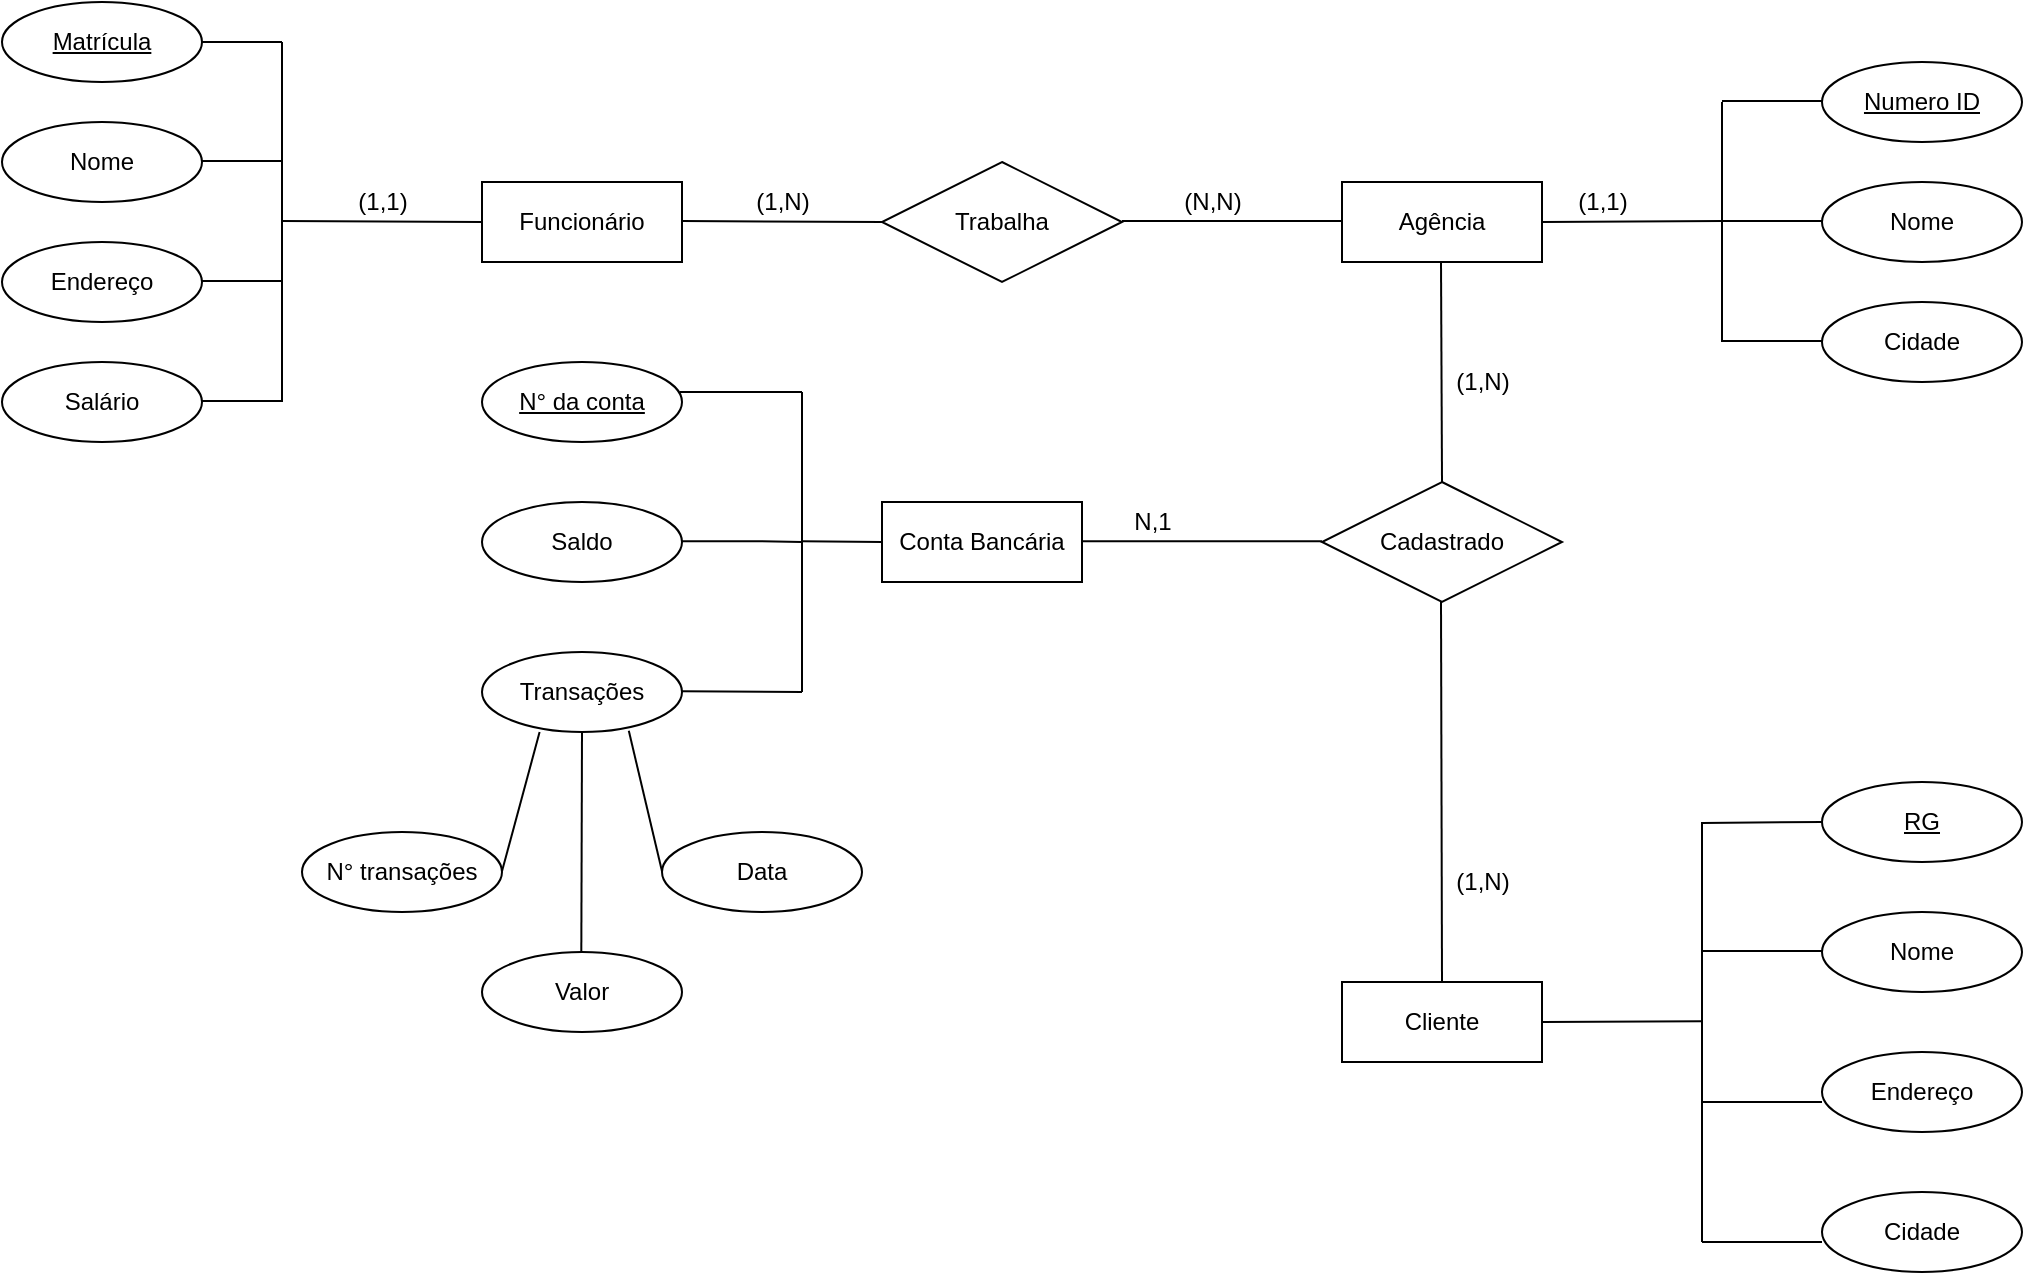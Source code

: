 <mxfile version="14.7.7" type="github">
  <diagram id="R2lEEEUBdFMjLlhIrx00" name="Page-1">
    <mxGraphModel dx="1248" dy="677" grid="1" gridSize="10" guides="1" tooltips="1" connect="1" arrows="1" fold="1" page="1" pageScale="1" pageWidth="1169" pageHeight="1654" math="0" shadow="0" extFonts="Permanent Marker^https://fonts.googleapis.com/css?family=Permanent+Marker">
      <root>
        <mxCell id="0" />
        <mxCell id="1" parent="0" />
        <mxCell id="jpdoez3AHedd-ekDQoxY-1" value="Agência" style="whiteSpace=wrap;html=1;align=center;" vertex="1" parent="1">
          <mxGeometry x="750" y="130" width="100" height="40" as="geometry" />
        </mxCell>
        <mxCell id="jpdoez3AHedd-ekDQoxY-5" value="Funcionário" style="whiteSpace=wrap;html=1;align=center;" vertex="1" parent="1">
          <mxGeometry x="320" y="130" width="100" height="40" as="geometry" />
        </mxCell>
        <mxCell id="jpdoez3AHedd-ekDQoxY-10" value="" style="endArrow=none;html=1;rounded=0;" edge="1" parent="1">
          <mxGeometry relative="1" as="geometry">
            <mxPoint x="220" y="60" as="sourcePoint" />
            <mxPoint x="220" y="240" as="targetPoint" />
          </mxGeometry>
        </mxCell>
        <mxCell id="jpdoez3AHedd-ekDQoxY-11" value="" style="endArrow=none;html=1;rounded=0;" edge="1" parent="1">
          <mxGeometry relative="1" as="geometry">
            <mxPoint x="170" y="119.5" as="sourcePoint" />
            <mxPoint x="220" y="119.5" as="targetPoint" />
          </mxGeometry>
        </mxCell>
        <mxCell id="jpdoez3AHedd-ekDQoxY-12" value="" style="endArrow=none;html=1;rounded=0;" edge="1" parent="1">
          <mxGeometry relative="1" as="geometry">
            <mxPoint x="170" y="239.5" as="sourcePoint" />
            <mxPoint x="220" y="239.5" as="targetPoint" />
          </mxGeometry>
        </mxCell>
        <mxCell id="jpdoez3AHedd-ekDQoxY-13" value="" style="endArrow=none;html=1;rounded=0;" edge="1" parent="1">
          <mxGeometry relative="1" as="geometry">
            <mxPoint x="170" y="179.5" as="sourcePoint" />
            <mxPoint x="220" y="179.5" as="targetPoint" />
          </mxGeometry>
        </mxCell>
        <mxCell id="jpdoez3AHedd-ekDQoxY-14" value="" style="endArrow=none;html=1;rounded=0;" edge="1" parent="1">
          <mxGeometry relative="1" as="geometry">
            <mxPoint x="170" y="60" as="sourcePoint" />
            <mxPoint x="220" y="60" as="targetPoint" />
          </mxGeometry>
        </mxCell>
        <mxCell id="jpdoez3AHedd-ekDQoxY-6" value="Nome" style="ellipse;whiteSpace=wrap;html=1;align=center;" vertex="1" parent="1">
          <mxGeometry x="80" y="100" width="100" height="40" as="geometry" />
        </mxCell>
        <mxCell id="jpdoez3AHedd-ekDQoxY-7" value="Matrícula" style="ellipse;whiteSpace=wrap;html=1;align=center;fontStyle=4;" vertex="1" parent="1">
          <mxGeometry x="80" y="40" width="100" height="40" as="geometry" />
        </mxCell>
        <mxCell id="jpdoez3AHedd-ekDQoxY-8" value="Endereço" style="ellipse;whiteSpace=wrap;html=1;align=center;" vertex="1" parent="1">
          <mxGeometry x="80" y="160" width="100" height="40" as="geometry" />
        </mxCell>
        <mxCell id="jpdoez3AHedd-ekDQoxY-9" value="Salário" style="ellipse;whiteSpace=wrap;html=1;align=center;" vertex="1" parent="1">
          <mxGeometry x="80" y="220" width="100" height="40" as="geometry" />
        </mxCell>
        <mxCell id="jpdoez3AHedd-ekDQoxY-15" value="" style="endArrow=none;html=1;rounded=0;" edge="1" parent="1">
          <mxGeometry relative="1" as="geometry">
            <mxPoint x="220" y="149.5" as="sourcePoint" />
            <mxPoint x="320" y="150" as="targetPoint" />
          </mxGeometry>
        </mxCell>
        <mxCell id="jpdoez3AHedd-ekDQoxY-16" value="" style="endArrow=none;html=1;rounded=0;" edge="1" parent="1">
          <mxGeometry relative="1" as="geometry">
            <mxPoint x="940" y="90" as="sourcePoint" />
            <mxPoint x="940" y="210" as="targetPoint" />
          </mxGeometry>
        </mxCell>
        <mxCell id="jpdoez3AHedd-ekDQoxY-18" value="" style="endArrow=none;html=1;rounded=0;" edge="1" parent="1">
          <mxGeometry relative="1" as="geometry">
            <mxPoint x="990" y="89.5" as="sourcePoint" />
            <mxPoint x="940" y="89.5" as="targetPoint" />
          </mxGeometry>
        </mxCell>
        <mxCell id="jpdoez3AHedd-ekDQoxY-19" value="" style="endArrow=none;html=1;rounded=0;" edge="1" parent="1">
          <mxGeometry relative="1" as="geometry">
            <mxPoint x="990" y="149.5" as="sourcePoint" />
            <mxPoint x="940" y="149.5" as="targetPoint" />
          </mxGeometry>
        </mxCell>
        <mxCell id="jpdoez3AHedd-ekDQoxY-20" value="" style="endArrow=none;html=1;rounded=0;" edge="1" parent="1">
          <mxGeometry relative="1" as="geometry">
            <mxPoint x="990" y="209.5" as="sourcePoint" />
            <mxPoint x="940" y="209.5" as="targetPoint" />
          </mxGeometry>
        </mxCell>
        <mxCell id="jpdoez3AHedd-ekDQoxY-2" value="Numero ID" style="ellipse;whiteSpace=wrap;html=1;align=center;fontStyle=4;direction=west;" vertex="1" parent="1">
          <mxGeometry x="990" y="70" width="100" height="40" as="geometry" />
        </mxCell>
        <mxCell id="jpdoez3AHedd-ekDQoxY-3" value="Nome" style="ellipse;whiteSpace=wrap;html=1;align=center;direction=west;" vertex="1" parent="1">
          <mxGeometry x="990" y="130" width="100" height="40" as="geometry" />
        </mxCell>
        <mxCell id="jpdoez3AHedd-ekDQoxY-4" value="Cidade" style="ellipse;whiteSpace=wrap;html=1;align=center;direction=west;" vertex="1" parent="1">
          <mxGeometry x="990" y="190" width="100" height="40" as="geometry" />
        </mxCell>
        <mxCell id="jpdoez3AHedd-ekDQoxY-22" value="Cliente" style="whiteSpace=wrap;html=1;align=center;" vertex="1" parent="1">
          <mxGeometry x="750" y="530" width="100" height="40" as="geometry" />
        </mxCell>
        <mxCell id="jpdoez3AHedd-ekDQoxY-23" value="RG" style="ellipse;whiteSpace=wrap;html=1;align=center;fontStyle=4;" vertex="1" parent="1">
          <mxGeometry x="990" y="430" width="100" height="40" as="geometry" />
        </mxCell>
        <mxCell id="jpdoez3AHedd-ekDQoxY-25" value="Nome" style="ellipse;whiteSpace=wrap;html=1;align=center;" vertex="1" parent="1">
          <mxGeometry x="990" y="495" width="100" height="40" as="geometry" />
        </mxCell>
        <mxCell id="jpdoez3AHedd-ekDQoxY-26" value="Endereço" style="ellipse;whiteSpace=wrap;html=1;align=center;" vertex="1" parent="1">
          <mxGeometry x="990" y="565" width="100" height="40" as="geometry" />
        </mxCell>
        <mxCell id="jpdoez3AHedd-ekDQoxY-27" value="Cidade" style="ellipse;whiteSpace=wrap;html=1;align=center;" vertex="1" parent="1">
          <mxGeometry x="990" y="635" width="100" height="40" as="geometry" />
        </mxCell>
        <mxCell id="jpdoez3AHedd-ekDQoxY-29" value="" style="endArrow=none;html=1;rounded=0;entryX=1;entryY=0.5;entryDx=0;entryDy=0;" edge="1" parent="1" target="jpdoez3AHedd-ekDQoxY-1">
          <mxGeometry relative="1" as="geometry">
            <mxPoint x="940" y="149.5" as="sourcePoint" />
            <mxPoint x="890" y="149.5" as="targetPoint" />
          </mxGeometry>
        </mxCell>
        <mxCell id="jpdoez3AHedd-ekDQoxY-30" value="Trabalha" style="shape=rhombus;perimeter=rhombusPerimeter;whiteSpace=wrap;html=1;align=center;" vertex="1" parent="1">
          <mxGeometry x="520" y="120" width="120" height="60" as="geometry" />
        </mxCell>
        <mxCell id="jpdoez3AHedd-ekDQoxY-32" value="" style="endArrow=none;html=1;rounded=0;" edge="1" parent="1">
          <mxGeometry relative="1" as="geometry">
            <mxPoint x="420" y="149.5" as="sourcePoint" />
            <mxPoint x="520" y="150" as="targetPoint" />
          </mxGeometry>
        </mxCell>
        <mxCell id="jpdoez3AHedd-ekDQoxY-33" value="" style="endArrow=none;html=1;rounded=0;" edge="1" parent="1">
          <mxGeometry relative="1" as="geometry">
            <mxPoint x="640" y="149.5" as="sourcePoint" />
            <mxPoint x="750" y="149.5" as="targetPoint" />
          </mxGeometry>
        </mxCell>
        <mxCell id="jpdoez3AHedd-ekDQoxY-34" value="(1,1)" style="text;html=1;align=center;verticalAlign=middle;resizable=0;points=[];autosize=1;strokeColor=none;" vertex="1" parent="1">
          <mxGeometry x="250" y="130" width="40" height="20" as="geometry" />
        </mxCell>
        <mxCell id="jpdoez3AHedd-ekDQoxY-35" value="(1,N)" style="text;html=1;align=center;verticalAlign=middle;resizable=0;points=[];autosize=1;strokeColor=none;" vertex="1" parent="1">
          <mxGeometry x="450" y="130" width="40" height="20" as="geometry" />
        </mxCell>
        <mxCell id="jpdoez3AHedd-ekDQoxY-36" value="(N,N)" style="text;html=1;align=center;verticalAlign=middle;resizable=0;points=[];autosize=1;strokeColor=none;" vertex="1" parent="1">
          <mxGeometry x="665" y="130" width="40" height="20" as="geometry" />
        </mxCell>
        <mxCell id="jpdoez3AHedd-ekDQoxY-37" value="(1,1)" style="text;html=1;align=center;verticalAlign=middle;resizable=0;points=[];autosize=1;strokeColor=none;" vertex="1" parent="1">
          <mxGeometry x="860" y="130" width="40" height="20" as="geometry" />
        </mxCell>
        <mxCell id="jpdoez3AHedd-ekDQoxY-38" value="Cadastrado" style="shape=rhombus;perimeter=rhombusPerimeter;whiteSpace=wrap;html=1;align=center;" vertex="1" parent="1">
          <mxGeometry x="740" y="280" width="120" height="60" as="geometry" />
        </mxCell>
        <mxCell id="jpdoez3AHedd-ekDQoxY-39" value="" style="endArrow=none;html=1;rounded=0;entryX=0.5;entryY=0;entryDx=0;entryDy=0;" edge="1" parent="1" target="jpdoez3AHedd-ekDQoxY-38">
          <mxGeometry relative="1" as="geometry">
            <mxPoint x="799.5" y="170" as="sourcePoint" />
            <mxPoint x="799.5" y="310" as="targetPoint" />
          </mxGeometry>
        </mxCell>
        <mxCell id="jpdoez3AHedd-ekDQoxY-40" value="" style="endArrow=none;html=1;rounded=0;entryX=0.5;entryY=0;entryDx=0;entryDy=0;" edge="1" parent="1" target="jpdoez3AHedd-ekDQoxY-22">
          <mxGeometry relative="1" as="geometry">
            <mxPoint x="799.5" y="340" as="sourcePoint" />
            <mxPoint x="799.5" y="480" as="targetPoint" />
          </mxGeometry>
        </mxCell>
        <mxCell id="jpdoez3AHedd-ekDQoxY-41" value="(1,N)" style="text;html=1;align=center;verticalAlign=middle;resizable=0;points=[];autosize=1;strokeColor=none;" vertex="1" parent="1">
          <mxGeometry x="800" y="220" width="40" height="20" as="geometry" />
        </mxCell>
        <mxCell id="jpdoez3AHedd-ekDQoxY-42" value="(1,N)" style="text;html=1;align=center;verticalAlign=middle;resizable=0;points=[];autosize=1;strokeColor=none;" vertex="1" parent="1">
          <mxGeometry x="800" y="470" width="40" height="20" as="geometry" />
        </mxCell>
        <mxCell id="jpdoez3AHedd-ekDQoxY-43" value="" style="endArrow=none;html=1;rounded=0;" edge="1" parent="1">
          <mxGeometry relative="1" as="geometry">
            <mxPoint x="930" y="660" as="sourcePoint" />
            <mxPoint x="990" y="660" as="targetPoint" />
          </mxGeometry>
        </mxCell>
        <mxCell id="jpdoez3AHedd-ekDQoxY-44" value="" style="endArrow=none;html=1;rounded=0;" edge="1" parent="1">
          <mxGeometry relative="1" as="geometry">
            <mxPoint x="930" y="590" as="sourcePoint" />
            <mxPoint x="990" y="590" as="targetPoint" />
          </mxGeometry>
        </mxCell>
        <mxCell id="jpdoez3AHedd-ekDQoxY-45" value="" style="endArrow=none;html=1;rounded=0;" edge="1" parent="1">
          <mxGeometry relative="1" as="geometry">
            <mxPoint x="930" y="514.5" as="sourcePoint" />
            <mxPoint x="990" y="514.5" as="targetPoint" />
          </mxGeometry>
        </mxCell>
        <mxCell id="jpdoez3AHedd-ekDQoxY-46" value="" style="endArrow=none;html=1;rounded=0;" edge="1" parent="1">
          <mxGeometry relative="1" as="geometry">
            <mxPoint x="930" y="450.5" as="sourcePoint" />
            <mxPoint x="990" y="450" as="targetPoint" />
          </mxGeometry>
        </mxCell>
        <mxCell id="jpdoez3AHedd-ekDQoxY-48" value="" style="endArrow=none;html=1;rounded=0;" edge="1" parent="1">
          <mxGeometry relative="1" as="geometry">
            <mxPoint x="930" y="450" as="sourcePoint" />
            <mxPoint x="930" y="660" as="targetPoint" />
          </mxGeometry>
        </mxCell>
        <mxCell id="jpdoez3AHedd-ekDQoxY-49" value="" style="endArrow=none;html=1;rounded=0;exitX=1;exitY=0.5;exitDx=0;exitDy=0;" edge="1" parent="1" source="jpdoez3AHedd-ekDQoxY-22">
          <mxGeometry relative="1" as="geometry">
            <mxPoint x="870" y="549.66" as="sourcePoint" />
            <mxPoint x="930" y="549.66" as="targetPoint" />
          </mxGeometry>
        </mxCell>
        <mxCell id="jpdoez3AHedd-ekDQoxY-50" value="Conta Bancária" style="whiteSpace=wrap;html=1;align=center;" vertex="1" parent="1">
          <mxGeometry x="520" y="290" width="100" height="40" as="geometry" />
        </mxCell>
        <mxCell id="jpdoez3AHedd-ekDQoxY-51" value="N° da conta" style="ellipse;whiteSpace=wrap;html=1;align=center;fontStyle=4;" vertex="1" parent="1">
          <mxGeometry x="320" y="220" width="100" height="40" as="geometry" />
        </mxCell>
        <mxCell id="jpdoez3AHedd-ekDQoxY-52" value="Saldo" style="ellipse;whiteSpace=wrap;html=1;align=center;" vertex="1" parent="1">
          <mxGeometry x="320" y="290" width="100" height="40" as="geometry" />
        </mxCell>
        <mxCell id="jpdoez3AHedd-ekDQoxY-56" value="Transações" style="ellipse;whiteSpace=wrap;html=1;align=center;" vertex="1" parent="1">
          <mxGeometry x="320" y="365" width="100" height="40" as="geometry" />
        </mxCell>
        <mxCell id="jpdoez3AHedd-ekDQoxY-57" value="N° transações" style="ellipse;whiteSpace=wrap;html=1;align=center;" vertex="1" parent="1">
          <mxGeometry x="230" y="455" width="100" height="40" as="geometry" />
        </mxCell>
        <mxCell id="jpdoez3AHedd-ekDQoxY-58" value="Data" style="ellipse;whiteSpace=wrap;html=1;align=center;" vertex="1" parent="1">
          <mxGeometry x="410" y="455" width="100" height="40" as="geometry" />
        </mxCell>
        <mxCell id="jpdoez3AHedd-ekDQoxY-59" value="Valor" style="ellipse;whiteSpace=wrap;html=1;align=center;" vertex="1" parent="1">
          <mxGeometry x="320" y="515" width="100" height="40" as="geometry" />
        </mxCell>
        <mxCell id="jpdoez3AHedd-ekDQoxY-62" value="" style="endArrow=none;html=1;rounded=0;entryX=0.288;entryY=1.001;entryDx=0;entryDy=0;entryPerimeter=0;" edge="1" parent="1" target="jpdoez3AHedd-ekDQoxY-56">
          <mxGeometry relative="1" as="geometry">
            <mxPoint x="330" y="474.66" as="sourcePoint" />
            <mxPoint x="400" y="474.66" as="targetPoint" />
          </mxGeometry>
        </mxCell>
        <mxCell id="jpdoez3AHedd-ekDQoxY-63" value="" style="endArrow=none;html=1;rounded=0;exitX=0.734;exitY=0.985;exitDx=0;exitDy=0;exitPerimeter=0;" edge="1" parent="1" source="jpdoez3AHedd-ekDQoxY-56">
          <mxGeometry relative="1" as="geometry">
            <mxPoint x="350" y="474.66" as="sourcePoint" />
            <mxPoint x="410" y="474.66" as="targetPoint" />
          </mxGeometry>
        </mxCell>
        <mxCell id="jpdoez3AHedd-ekDQoxY-64" value="" style="endArrow=none;html=1;rounded=0;entryX=0.5;entryY=1;entryDx=0;entryDy=0;" edge="1" parent="1" target="jpdoez3AHedd-ekDQoxY-56">
          <mxGeometry relative="1" as="geometry">
            <mxPoint x="369.66" y="515" as="sourcePoint" />
            <mxPoint x="369.66" y="445" as="targetPoint" />
          </mxGeometry>
        </mxCell>
        <mxCell id="jpdoez3AHedd-ekDQoxY-65" value="" style="endArrow=none;html=1;rounded=0;" edge="1" parent="1">
          <mxGeometry relative="1" as="geometry">
            <mxPoint x="420" y="384.66" as="sourcePoint" />
            <mxPoint x="480" y="385" as="targetPoint" />
          </mxGeometry>
        </mxCell>
        <mxCell id="jpdoez3AHedd-ekDQoxY-66" value="" style="endArrow=none;html=1;rounded=0;" edge="1" parent="1">
          <mxGeometry relative="1" as="geometry">
            <mxPoint x="480" y="235" as="sourcePoint" />
            <mxPoint x="480" y="385" as="targetPoint" />
          </mxGeometry>
        </mxCell>
        <mxCell id="jpdoez3AHedd-ekDQoxY-67" value="" style="endArrow=none;html=1;rounded=0;" edge="1" parent="1">
          <mxGeometry relative="1" as="geometry">
            <mxPoint x="420" y="309.66" as="sourcePoint" />
            <mxPoint x="480" y="310" as="targetPoint" />
            <Array as="points">
              <mxPoint x="460" y="309.66" />
            </Array>
          </mxGeometry>
        </mxCell>
        <mxCell id="jpdoez3AHedd-ekDQoxY-68" value="" style="endArrow=none;html=1;rounded=0;exitX=0.988;exitY=0.375;exitDx=0;exitDy=0;exitPerimeter=0;" edge="1" parent="1" source="jpdoez3AHedd-ekDQoxY-51">
          <mxGeometry relative="1" as="geometry">
            <mxPoint x="420" y="235" as="sourcePoint" />
            <mxPoint x="480" y="235" as="targetPoint" />
          </mxGeometry>
        </mxCell>
        <mxCell id="jpdoez3AHedd-ekDQoxY-69" value="" style="endArrow=none;html=1;rounded=0;" edge="1" parent="1">
          <mxGeometry relative="1" as="geometry">
            <mxPoint x="480" y="309.66" as="sourcePoint" />
            <mxPoint x="520" y="310" as="targetPoint" />
          </mxGeometry>
        </mxCell>
        <mxCell id="jpdoez3AHedd-ekDQoxY-70" value="" style="endArrow=none;html=1;rounded=0;" edge="1" parent="1">
          <mxGeometry relative="1" as="geometry">
            <mxPoint x="620" y="309.66" as="sourcePoint" />
            <mxPoint x="740" y="309.66" as="targetPoint" />
          </mxGeometry>
        </mxCell>
        <mxCell id="jpdoez3AHedd-ekDQoxY-71" value="N,1" style="text;html=1;align=center;verticalAlign=middle;resizable=0;points=[];autosize=1;strokeColor=none;" vertex="1" parent="1">
          <mxGeometry x="640" y="290" width="30" height="20" as="geometry" />
        </mxCell>
      </root>
    </mxGraphModel>
  </diagram>
</mxfile>
